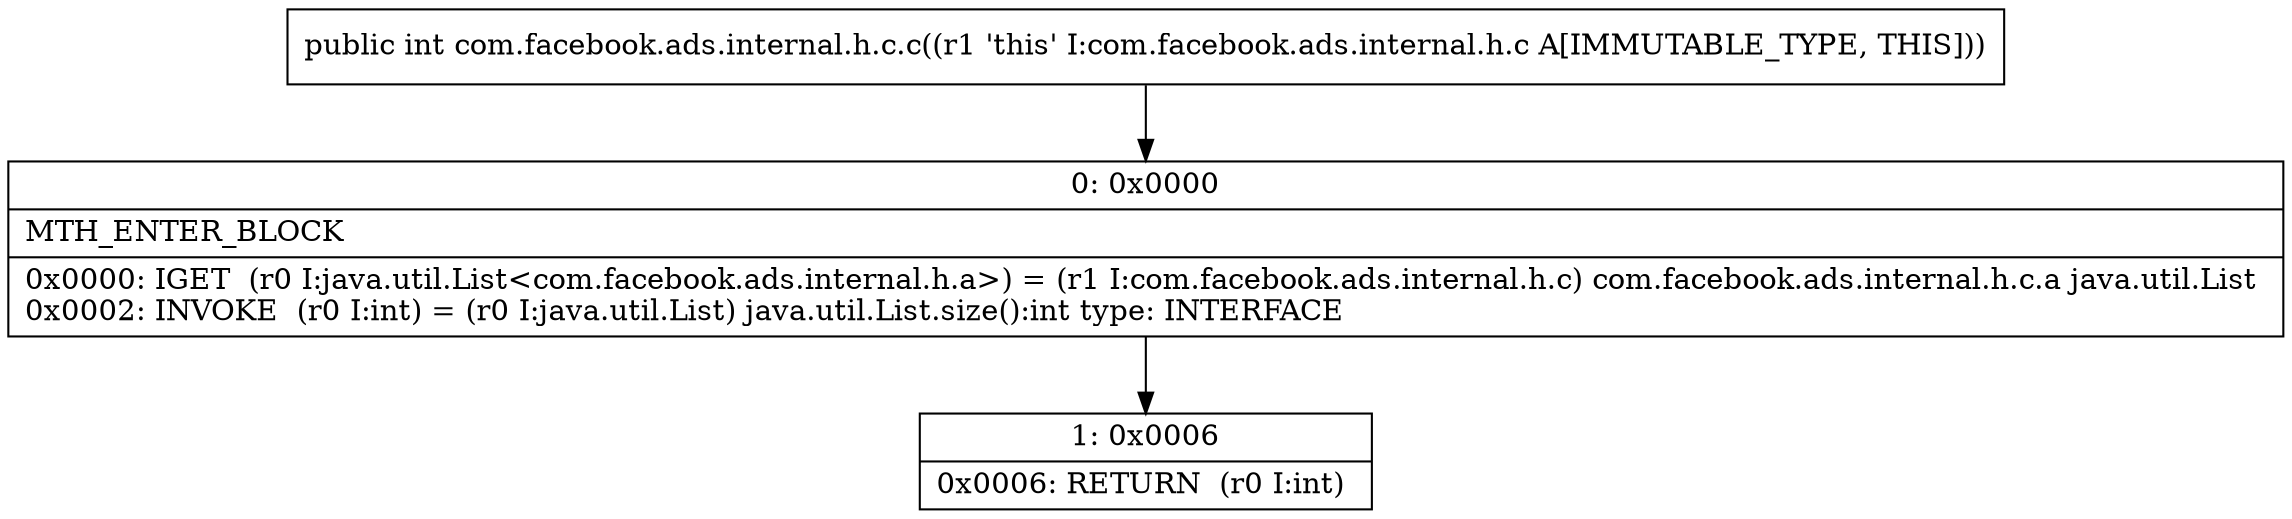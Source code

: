 digraph "CFG forcom.facebook.ads.internal.h.c.c()I" {
Node_0 [shape=record,label="{0\:\ 0x0000|MTH_ENTER_BLOCK\l|0x0000: IGET  (r0 I:java.util.List\<com.facebook.ads.internal.h.a\>) = (r1 I:com.facebook.ads.internal.h.c) com.facebook.ads.internal.h.c.a java.util.List \l0x0002: INVOKE  (r0 I:int) = (r0 I:java.util.List) java.util.List.size():int type: INTERFACE \l}"];
Node_1 [shape=record,label="{1\:\ 0x0006|0x0006: RETURN  (r0 I:int) \l}"];
MethodNode[shape=record,label="{public int com.facebook.ads.internal.h.c.c((r1 'this' I:com.facebook.ads.internal.h.c A[IMMUTABLE_TYPE, THIS])) }"];
MethodNode -> Node_0;
Node_0 -> Node_1;
}

